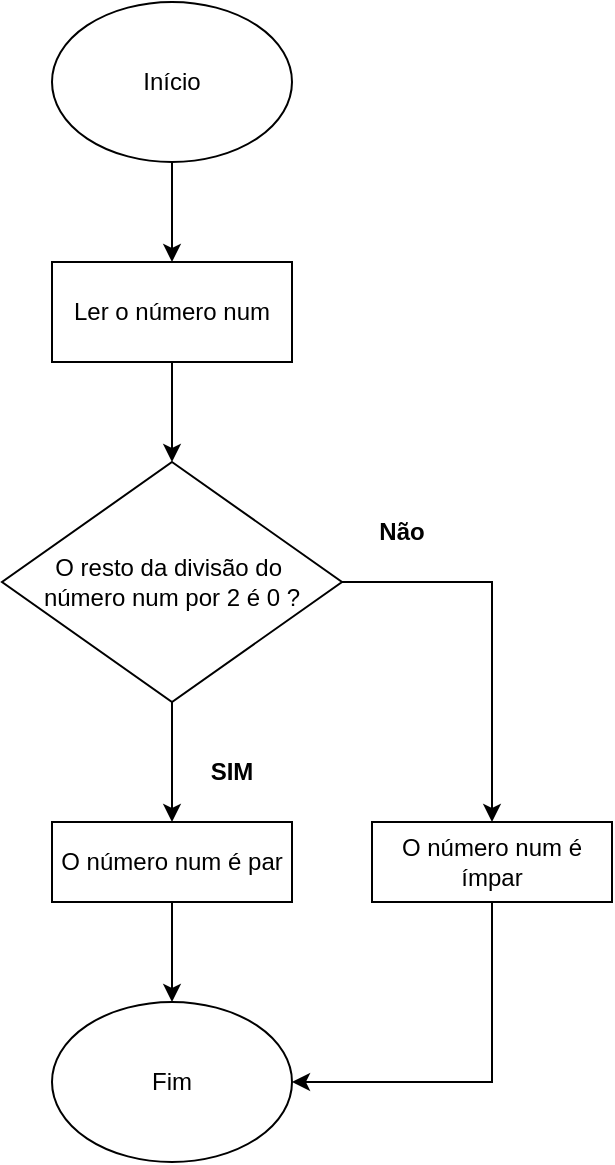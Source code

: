 <?xml version="1.0" encoding="UTF-8"?>
<mxfile version="28.1.0">
  <diagram name="Página-1" id="Ir1uY-P1j089OK4qvVQc">
    <mxGraphModel dx="1213" dy="612" grid="1" gridSize="10" guides="1" tooltips="1" connect="1" arrows="1" fold="1" page="1" pageScale="1" pageWidth="827" pageHeight="1169" math="0" shadow="0">
      <root>
        <mxCell id="0" />
        <mxCell id="1" parent="0" />
        <mxCell id="Y2PtCmh4kTPPwe3bolS6-10" value="" style="edgeStyle=orthogonalEdgeStyle;rounded=0;orthogonalLoop=1;jettySize=auto;html=1;" parent="1" source="Y2PtCmh4kTPPwe3bolS6-1" target="Y2PtCmh4kTPPwe3bolS6-5" edge="1">
          <mxGeometry relative="1" as="geometry" />
        </mxCell>
        <mxCell id="Y2PtCmh4kTPPwe3bolS6-1" value="Início" style="ellipse;whiteSpace=wrap;html=1;" parent="1" vertex="1">
          <mxGeometry x="330" y="20" width="120" height="80" as="geometry" />
        </mxCell>
        <mxCell id="Y2PtCmh4kTPPwe3bolS6-2" value="Fim" style="ellipse;whiteSpace=wrap;html=1;" parent="1" vertex="1">
          <mxGeometry x="330" y="520" width="120" height="80" as="geometry" />
        </mxCell>
        <mxCell id="Y2PtCmh4kTPPwe3bolS6-11" value="" style="edgeStyle=orthogonalEdgeStyle;rounded=0;orthogonalLoop=1;jettySize=auto;html=1;" parent="1" source="Y2PtCmh4kTPPwe3bolS6-5" edge="1">
          <mxGeometry relative="1" as="geometry">
            <mxPoint x="390" y="250" as="targetPoint" />
          </mxGeometry>
        </mxCell>
        <mxCell id="Y2PtCmh4kTPPwe3bolS6-5" value="Ler o número num" style="rounded=0;whiteSpace=wrap;html=1;" parent="1" vertex="1">
          <mxGeometry x="330" y="150" width="120" height="50" as="geometry" />
        </mxCell>
        <mxCell id="Y2PtCmh4kTPPwe3bolS6-17" value="" style="edgeStyle=orthogonalEdgeStyle;rounded=0;orthogonalLoop=1;jettySize=auto;html=1;" parent="1" source="Y2PtCmh4kTPPwe3bolS6-12" target="Y2PtCmh4kTPPwe3bolS6-2" edge="1">
          <mxGeometry relative="1" as="geometry" />
        </mxCell>
        <mxCell id="Y2PtCmh4kTPPwe3bolS6-12" value="O número num é par" style="rounded=0;whiteSpace=wrap;html=1;" parent="1" vertex="1">
          <mxGeometry x="330" y="430" width="120" height="40" as="geometry" />
        </mxCell>
        <mxCell id="Y2PtCmh4kTPPwe3bolS6-14" value="&lt;b&gt;SIM&lt;/b&gt;" style="text;html=1;align=center;verticalAlign=middle;whiteSpace=wrap;rounded=0;" parent="1" vertex="1">
          <mxGeometry x="390" y="390" width="60" height="30" as="geometry" />
        </mxCell>
        <mxCell id="Y2PtCmh4kTPPwe3bolS6-16" value="" style="edgeStyle=orthogonalEdgeStyle;rounded=0;orthogonalLoop=1;jettySize=auto;html=1;" parent="1" source="Y2PtCmh4kTPPwe3bolS6-15" target="Y2PtCmh4kTPPwe3bolS6-12" edge="1">
          <mxGeometry relative="1" as="geometry" />
        </mxCell>
        <mxCell id="Y2PtCmh4kTPPwe3bolS6-19" style="edgeStyle=orthogonalEdgeStyle;rounded=0;orthogonalLoop=1;jettySize=auto;html=1;entryX=0.5;entryY=0;entryDx=0;entryDy=0;" parent="1" source="Y2PtCmh4kTPPwe3bolS6-15" target="Y2PtCmh4kTPPwe3bolS6-18" edge="1">
          <mxGeometry relative="1" as="geometry">
            <mxPoint x="550" y="420" as="targetPoint" />
          </mxGeometry>
        </mxCell>
        <mxCell id="Y2PtCmh4kTPPwe3bolS6-15" value="O resto da divisão do&amp;nbsp;&lt;div&gt;número num por 2 é 0 ?&lt;/div&gt;" style="rhombus;whiteSpace=wrap;html=1;" parent="1" vertex="1">
          <mxGeometry x="305" y="250" width="170" height="120" as="geometry" />
        </mxCell>
        <mxCell id="Y2PtCmh4kTPPwe3bolS6-21" style="edgeStyle=orthogonalEdgeStyle;rounded=0;orthogonalLoop=1;jettySize=auto;html=1;entryX=1;entryY=0.5;entryDx=0;entryDy=0;" parent="1" source="Y2PtCmh4kTPPwe3bolS6-18" target="Y2PtCmh4kTPPwe3bolS6-2" edge="1">
          <mxGeometry relative="1" as="geometry">
            <Array as="points">
              <mxPoint x="550" y="560" />
            </Array>
          </mxGeometry>
        </mxCell>
        <mxCell id="Y2PtCmh4kTPPwe3bolS6-18" value="O número num é ímpar" style="rounded=0;whiteSpace=wrap;html=1;" parent="1" vertex="1">
          <mxGeometry x="490" y="430" width="120" height="40" as="geometry" />
        </mxCell>
        <mxCell id="Y2PtCmh4kTPPwe3bolS6-20" value="&lt;b&gt;Não&lt;/b&gt;" style="text;html=1;align=center;verticalAlign=middle;whiteSpace=wrap;rounded=0;" parent="1" vertex="1">
          <mxGeometry x="475" y="270" width="60" height="30" as="geometry" />
        </mxCell>
      </root>
    </mxGraphModel>
  </diagram>
</mxfile>
